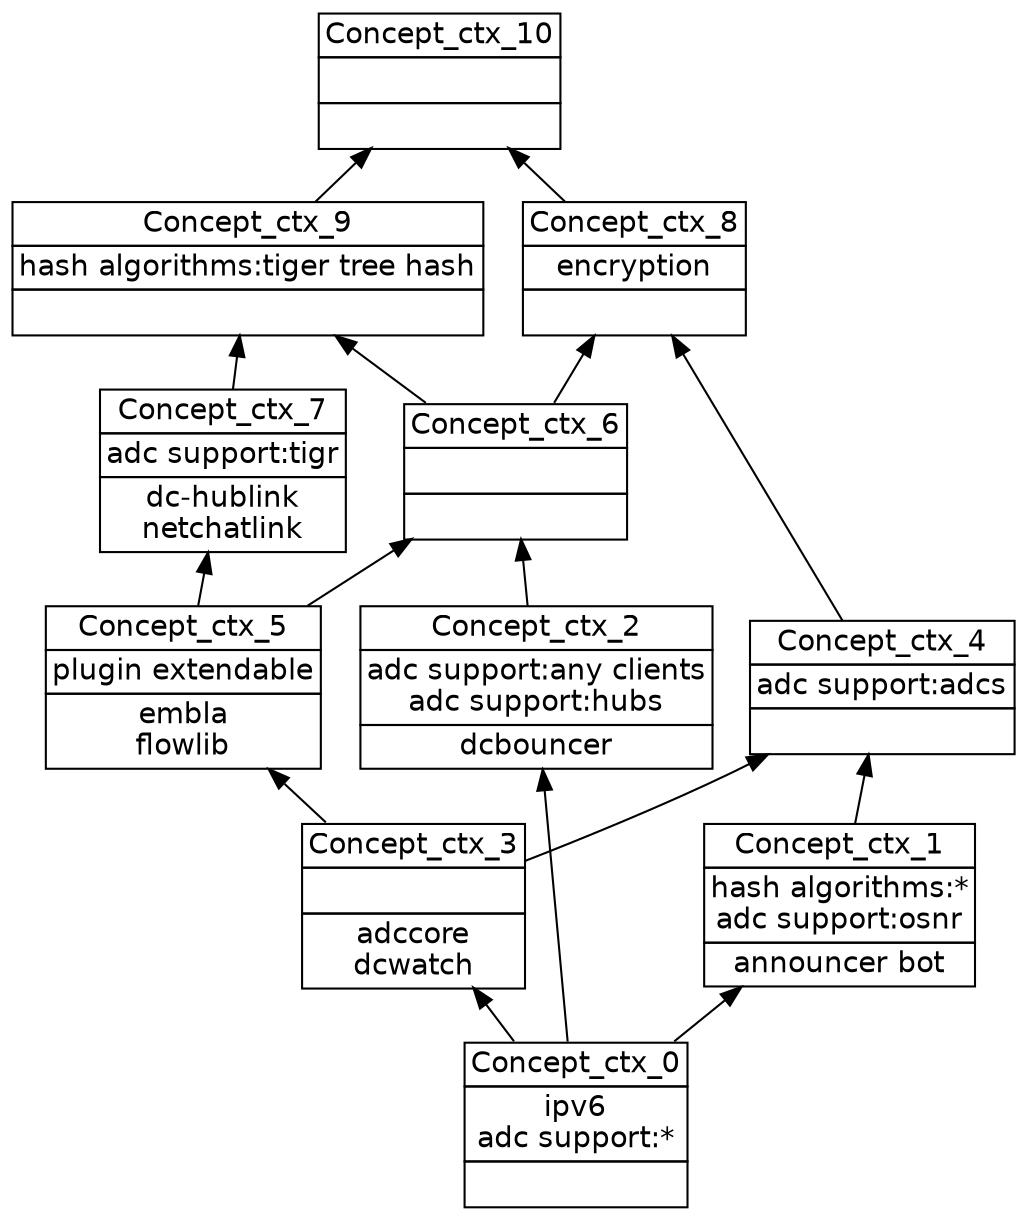 digraph G { 
	rankdir=BT;
	margin=0;
	node [margin="0.03,0.03",fontname="DejaVu Sans"];
	ranksep=0.3;
	nodesep=0.2;
//graph[label="name:ctx,concept number:11,object number:8,attribute number:11"
11 [shape=none,label=<<table border="0" cellborder="1" cellspacing="0" port="p"><tr><td>Concept_ctx_10</td></tr><tr><td><br/></td></tr><tr><td><br/></td></tr></table>>];
12 [shape=none,label=<<table border="0" cellborder="1" cellspacing="0" port="p"><tr><td>Concept_ctx_8</td></tr><tr><td>encryption<br/></td></tr><tr><td><br/></td></tr></table>>];
13 [shape=none,label=<<table border="0" cellborder="1" cellspacing="0" port="p"><tr><td>Concept_ctx_0</td></tr><tr><td>ipv6<br/>adc support:*<br/></td></tr><tr><td><br/></td></tr></table>>];
14 [shape=none,label=<<table border="0" cellborder="1" cellspacing="0" port="p"><tr><td>Concept_ctx_5</td></tr><tr><td>plugin extendable<br/></td></tr><tr><td>embla<br/>flowlib<br/></td></tr></table>>];
15 [shape=none,label=<<table border="0" cellborder="1" cellspacing="0" port="p"><tr><td>Concept_ctx_6</td></tr><tr><td><br/></td></tr><tr><td><br/></td></tr></table>>];
16 [shape=none,label=<<table border="0" cellborder="1" cellspacing="0" port="p"><tr><td>Concept_ctx_9</td></tr><tr><td>hash algorithms:tiger tree hash<br/></td></tr><tr><td><br/></td></tr></table>>];
17 [shape=none,label=<<table border="0" cellborder="1" cellspacing="0" port="p"><tr><td>Concept_ctx_1</td></tr><tr><td>hash algorithms:*<br/>adc support:osnr<br/></td></tr><tr><td>announcer bot<br/></td></tr></table>>];
18 [shape=none,label=<<table border="0" cellborder="1" cellspacing="0" port="p"><tr><td>Concept_ctx_7</td></tr><tr><td>adc support:tigr<br/></td></tr><tr><td>dc-hublink<br/>netchatlink<br/></td></tr></table>>];
19 [shape=none,label=<<table border="0" cellborder="1" cellspacing="0" port="p"><tr><td>Concept_ctx_3</td></tr><tr><td><br/></td></tr><tr><td>adccore<br/>dcwatch<br/></td></tr></table>>];
20 [shape=none,label=<<table border="0" cellborder="1" cellspacing="0" port="p"><tr><td>Concept_ctx_4</td></tr><tr><td>adc support:adcs<br/></td></tr><tr><td><br/></td></tr></table>>];
21 [shape=none,label=<<table border="0" cellborder="1" cellspacing="0" port="p"><tr><td>Concept_ctx_2</td></tr><tr><td>adc support:any clients<br/>adc support:hubs<br/></td></tr><tr><td>dcbouncer<br/></td></tr></table>>];
	12:p -> 11:p
	16:p -> 11:p
	20:p -> 12:p
	15:p -> 12:p
	19:p -> 14:p
	14:p -> 15:p
	21:p -> 15:p
	18:p -> 16:p
	15:p -> 16:p
	13:p -> 17:p
	14:p -> 18:p
	13:p -> 19:p
	19:p -> 20:p
	17:p -> 20:p
	13:p -> 21:p
}